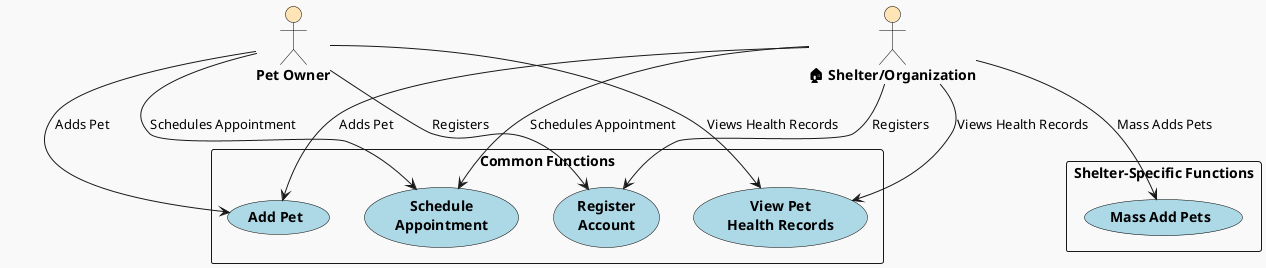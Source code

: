 @startuml use-case

skinparam backgroundColor #F9F9F9
skinparam usecase {
    BackgroundColor #ADD8E6
    BorderColor #000000
    FontColor #000000
    FontStyle bold
}
skinparam actor {
    BackgroundColor #FFE4B5
    BorderColor #000000
    FontColor #000000
    FontStyle bold
}

actor "Pet Owner" as PetOwner
actor "🏠 Shelter/Organization" as Organization

rectangle "Common Functions" {
    usecase "Register\nAccount" as UC1
    usecase "Add Pet" as UC2
    usecase "View Pet\nHealth Records" as UC3
    usecase "Schedule\nAppointment" as UC4
}

rectangle "Shelter-Specific Functions" {
    usecase "Mass Add Pets" as UC5
}

PetOwner --> UC1 : "Registers"
PetOwner --> UC2 : "Adds Pet"
PetOwner --> UC3 : "Views Health Records"
PetOwner --> UC4 : "Schedules Appointment"

Organization --> UC1 : "Registers"
Organization --> UC2 : "Adds Pet"
Organization --> UC3 : "Views Health Records"
Organization --> UC4 : "Schedules Appointment"
Organization --> UC5 : "Mass Adds Pets"

@enduml
